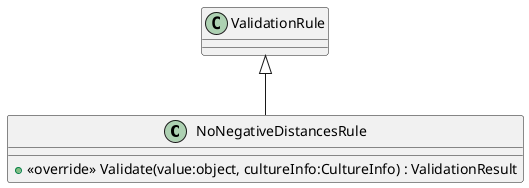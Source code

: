 @startuml
class NoNegativeDistancesRule {
    + <<override>> Validate(value:object, cultureInfo:CultureInfo) : ValidationResult
}
ValidationRule <|-- NoNegativeDistancesRule
@enduml
